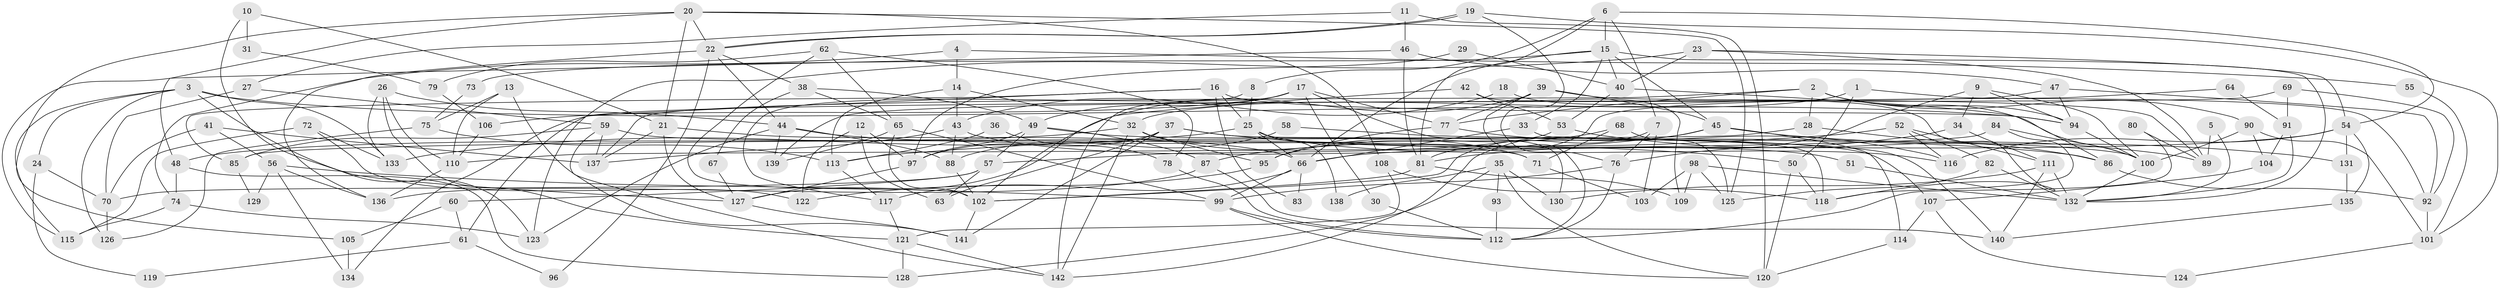 // Generated by graph-tools (version 1.1) at 2025/26/03/09/25 03:26:14]
// undirected, 142 vertices, 284 edges
graph export_dot {
graph [start="1"]
  node [color=gray90,style=filled];
  1;
  2;
  3;
  4;
  5;
  6;
  7;
  8;
  9;
  10;
  11;
  12;
  13;
  14;
  15;
  16;
  17;
  18;
  19;
  20;
  21;
  22;
  23;
  24;
  25;
  26;
  27;
  28;
  29;
  30;
  31;
  32;
  33;
  34;
  35;
  36;
  37;
  38;
  39;
  40;
  41;
  42;
  43;
  44;
  45;
  46;
  47;
  48;
  49;
  50;
  51;
  52;
  53;
  54;
  55;
  56;
  57;
  58;
  59;
  60;
  61;
  62;
  63;
  64;
  65;
  66;
  67;
  68;
  69;
  70;
  71;
  72;
  73;
  74;
  75;
  76;
  77;
  78;
  79;
  80;
  81;
  82;
  83;
  84;
  85;
  86;
  87;
  88;
  89;
  90;
  91;
  92;
  93;
  94;
  95;
  96;
  97;
  98;
  99;
  100;
  101;
  102;
  103;
  104;
  105;
  106;
  107;
  108;
  109;
  110;
  111;
  112;
  113;
  114;
  115;
  116;
  117;
  118;
  119;
  120;
  121;
  122;
  123;
  124;
  125;
  126;
  127;
  128;
  129;
  130;
  131;
  132;
  133;
  134;
  135;
  136;
  137;
  138;
  139;
  140;
  141;
  142;
  1 -- 32;
  1 -- 50;
  1 -- 92;
  2 -- 90;
  2 -- 137;
  2 -- 28;
  2 -- 77;
  2 -- 86;
  2 -- 94;
  3 -- 127;
  3 -- 94;
  3 -- 24;
  3 -- 115;
  3 -- 126;
  3 -- 133;
  4 -- 74;
  4 -- 14;
  4 -- 55;
  5 -- 89;
  5 -- 132;
  6 -- 7;
  6 -- 15;
  6 -- 8;
  6 -- 54;
  6 -- 81;
  7 -- 102;
  7 -- 76;
  7 -- 103;
  8 -- 25;
  8 -- 117;
  9 -- 76;
  9 -- 100;
  9 -- 34;
  9 -- 94;
  10 -- 21;
  10 -- 123;
  10 -- 31;
  11 -- 120;
  11 -- 46;
  11 -- 27;
  12 -- 63;
  12 -- 122;
  12 -- 97;
  13 -- 141;
  13 -- 110;
  13 -- 75;
  14 -- 113;
  14 -- 43;
  14 -- 32;
  15 -- 33;
  15 -- 66;
  15 -- 40;
  15 -- 45;
  15 -- 73;
  15 -- 132;
  16 -- 25;
  16 -- 94;
  16 -- 61;
  16 -- 83;
  16 -- 85;
  17 -- 142;
  17 -- 49;
  17 -- 30;
  17 -- 77;
  17 -- 106;
  17 -- 130;
  18 -- 118;
  18 -- 43;
  19 -- 22;
  19 -- 22;
  19 -- 76;
  19 -- 101;
  20 -- 22;
  20 -- 21;
  20 -- 48;
  20 -- 105;
  20 -- 108;
  20 -- 125;
  21 -- 137;
  21 -- 66;
  21 -- 127;
  22 -- 44;
  22 -- 38;
  22 -- 96;
  22 -- 136;
  23 -- 54;
  23 -- 40;
  23 -- 89;
  23 -- 123;
  24 -- 70;
  24 -- 119;
  25 -- 116;
  25 -- 66;
  25 -- 133;
  25 -- 138;
  26 -- 110;
  26 -- 133;
  26 -- 44;
  26 -- 121;
  27 -- 59;
  27 -- 70;
  28 -- 86;
  28 -- 85;
  29 -- 97;
  29 -- 40;
  30 -- 112;
  31 -- 79;
  32 -- 71;
  32 -- 48;
  32 -- 95;
  32 -- 142;
  33 -- 118;
  33 -- 66;
  34 -- 111;
  34 -- 81;
  35 -- 130;
  35 -- 128;
  35 -- 93;
  35 -- 120;
  35 -- 138;
  36 -- 78;
  36 -- 113;
  37 -- 141;
  37 -- 97;
  37 -- 50;
  37 -- 63;
  37 -- 107;
  38 -- 49;
  38 -- 65;
  38 -- 67;
  39 -- 45;
  39 -- 77;
  39 -- 89;
  39 -- 112;
  39 -- 127;
  40 -- 53;
  40 -- 100;
  41 -- 56;
  41 -- 70;
  41 -- 137;
  42 -- 102;
  42 -- 109;
  42 -- 53;
  43 -- 137;
  43 -- 88;
  43 -- 51;
  44 -- 86;
  44 -- 88;
  44 -- 123;
  44 -- 139;
  45 -- 87;
  45 -- 114;
  45 -- 131;
  45 -- 142;
  46 -- 115;
  46 -- 81;
  46 -- 47;
  47 -- 94;
  47 -- 92;
  47 -- 134;
  48 -- 74;
  48 -- 128;
  49 -- 100;
  49 -- 97;
  49 -- 57;
  49 -- 87;
  50 -- 120;
  50 -- 118;
  51 -- 132;
  52 -- 113;
  52 -- 82;
  52 -- 111;
  52 -- 116;
  53 -- 89;
  53 -- 57;
  54 -- 116;
  54 -- 66;
  54 -- 131;
  54 -- 135;
  55 -- 101;
  56 -- 136;
  56 -- 99;
  56 -- 129;
  56 -- 134;
  57 -- 60;
  57 -- 63;
  57 -- 70;
  58 -- 140;
  58 -- 88;
  59 -- 142;
  59 -- 85;
  59 -- 71;
  59 -- 137;
  60 -- 105;
  60 -- 61;
  61 -- 96;
  61 -- 119;
  62 -- 102;
  62 -- 65;
  62 -- 78;
  62 -- 79;
  64 -- 91;
  64 -- 81;
  65 -- 99;
  65 -- 102;
  65 -- 139;
  66 -- 117;
  66 -- 83;
  66 -- 99;
  67 -- 127;
  68 -- 71;
  68 -- 95;
  68 -- 125;
  69 -- 139;
  69 -- 92;
  69 -- 91;
  70 -- 126;
  71 -- 103;
  72 -- 133;
  72 -- 115;
  72 -- 122;
  73 -- 75;
  74 -- 123;
  74 -- 115;
  75 -- 126;
  75 -- 113;
  76 -- 112;
  76 -- 99;
  77 -- 95;
  77 -- 116;
  78 -- 112;
  79 -- 106;
  80 -- 112;
  80 -- 89;
  81 -- 102;
  81 -- 109;
  82 -- 125;
  82 -- 132;
  84 -- 100;
  84 -- 118;
  84 -- 110;
  85 -- 129;
  86 -- 92;
  87 -- 140;
  87 -- 136;
  88 -- 102;
  90 -- 100;
  90 -- 101;
  90 -- 104;
  91 -- 132;
  91 -- 104;
  92 -- 101;
  93 -- 112;
  94 -- 100;
  95 -- 122;
  97 -- 127;
  98 -- 125;
  98 -- 132;
  98 -- 103;
  98 -- 109;
  99 -- 120;
  99 -- 112;
  100 -- 132;
  101 -- 124;
  102 -- 141;
  104 -- 107;
  105 -- 134;
  106 -- 110;
  107 -- 114;
  107 -- 124;
  108 -- 121;
  108 -- 118;
  110 -- 136;
  111 -- 132;
  111 -- 130;
  111 -- 140;
  113 -- 117;
  114 -- 120;
  117 -- 121;
  121 -- 142;
  121 -- 128;
  127 -- 141;
  131 -- 135;
  135 -- 140;
}
